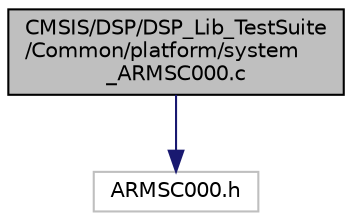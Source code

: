 digraph "CMSIS/DSP/DSP_Lib_TestSuite/Common/platform/system_ARMSC000.c"
{
 // LATEX_PDF_SIZE
  edge [fontname="Helvetica",fontsize="10",labelfontname="Helvetica",labelfontsize="10"];
  node [fontname="Helvetica",fontsize="10",shape=record];
  Node1 [label="CMSIS/DSP/DSP_Lib_TestSuite\l/Common/platform/system\l_ARMSC000.c",height=0.2,width=0.4,color="black", fillcolor="grey75", style="filled", fontcolor="black",tooltip="CMSIS Device System Source File for for ARMSC000 Device Series."];
  Node1 -> Node2 [color="midnightblue",fontsize="10",style="solid",fontname="Helvetica"];
  Node2 [label="ARMSC000.h",height=0.2,width=0.4,color="grey75", fillcolor="white", style="filled",tooltip=" "];
}
